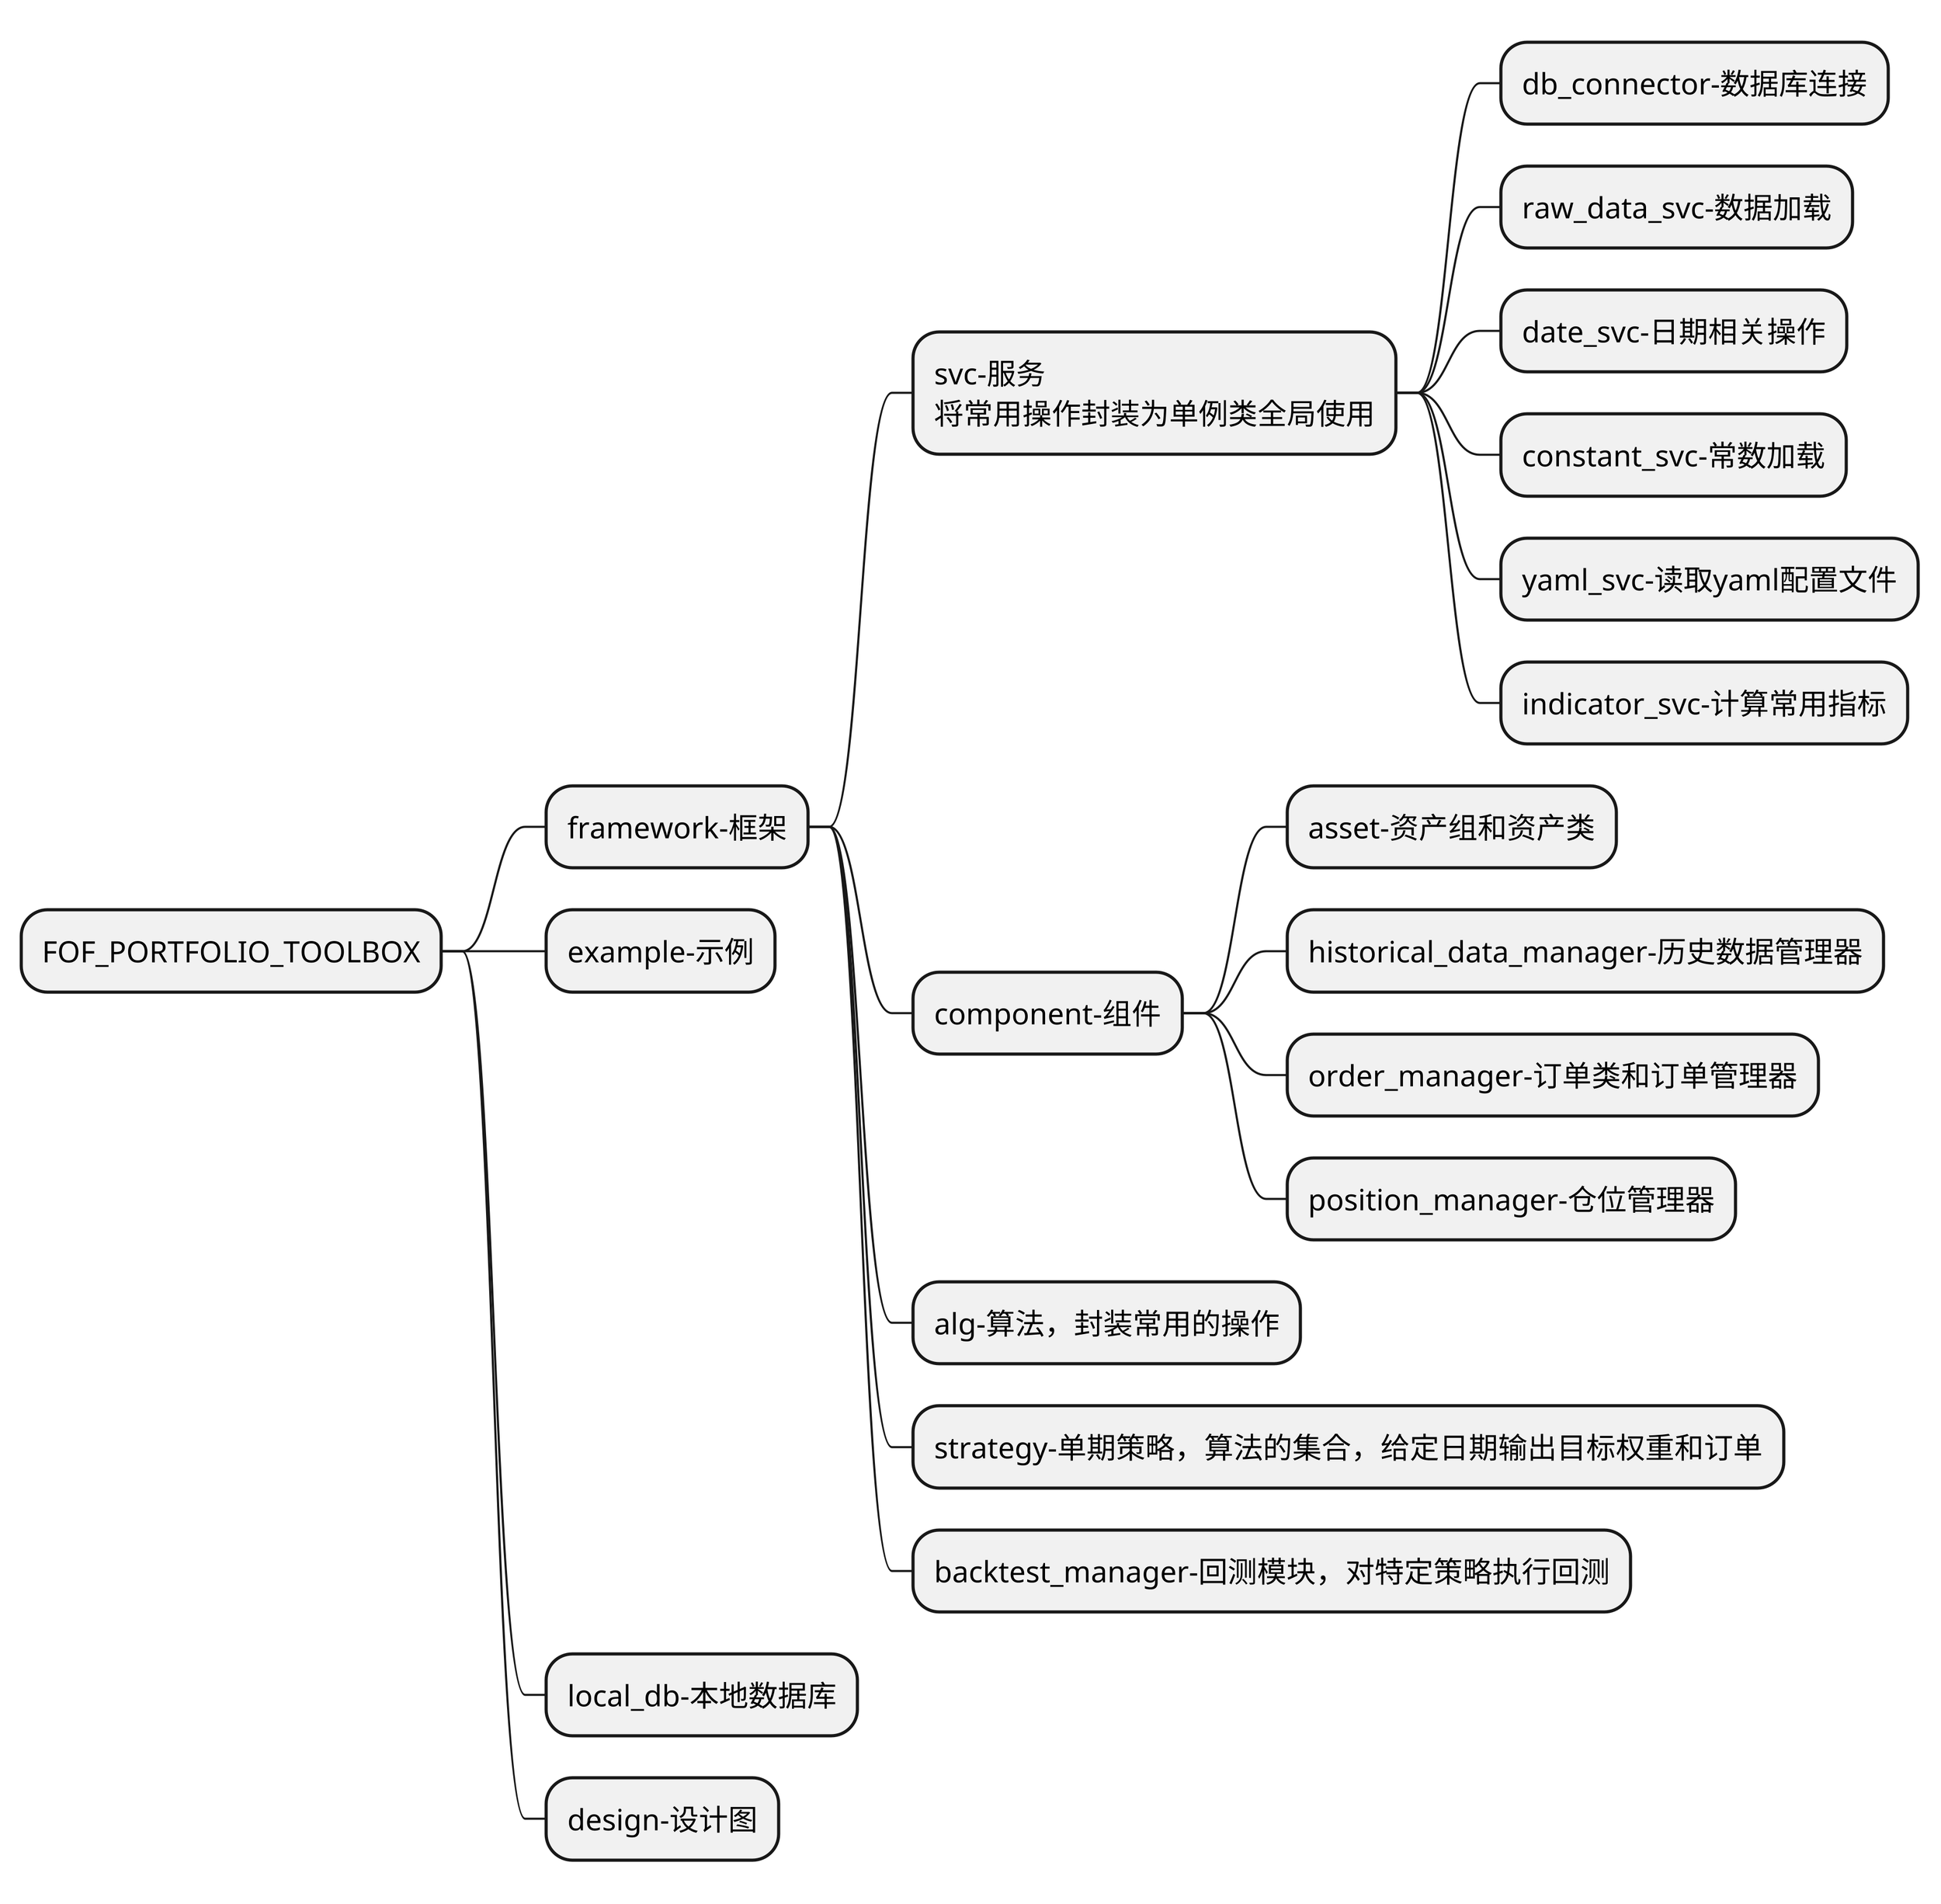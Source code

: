 @startmindmap
scale 8192*8192

* FOF_PORTFOLIO_TOOLBOX
    ** framework-框架
        *** svc-服务\n将常用操作封装为单例类全局使用
            **** db_connector-数据库连接
            **** raw_data_svc-数据加载
            **** date_svc-日期相关操作
            **** constant_svc-常数加载
            **** yaml_svc-读取yaml配置文件
            **** indicator_svc-计算常用指标
        *** component-组件
            **** asset-资产组和资产类
            **** historical_data_manager-历史数据管理器
            **** order_manager-订单类和订单管理器
            **** position_manager-仓位管理器
        *** alg-算法，封装常用的操作
        *** strategy-单期策略，算法的集合，给定日期输出目标权重和订单
        *** backtest_manager-回测模块，对特定策略执行回测
    ** example-示例
    ** local_db-本地数据库
    ** design-设计图

@endmindmap